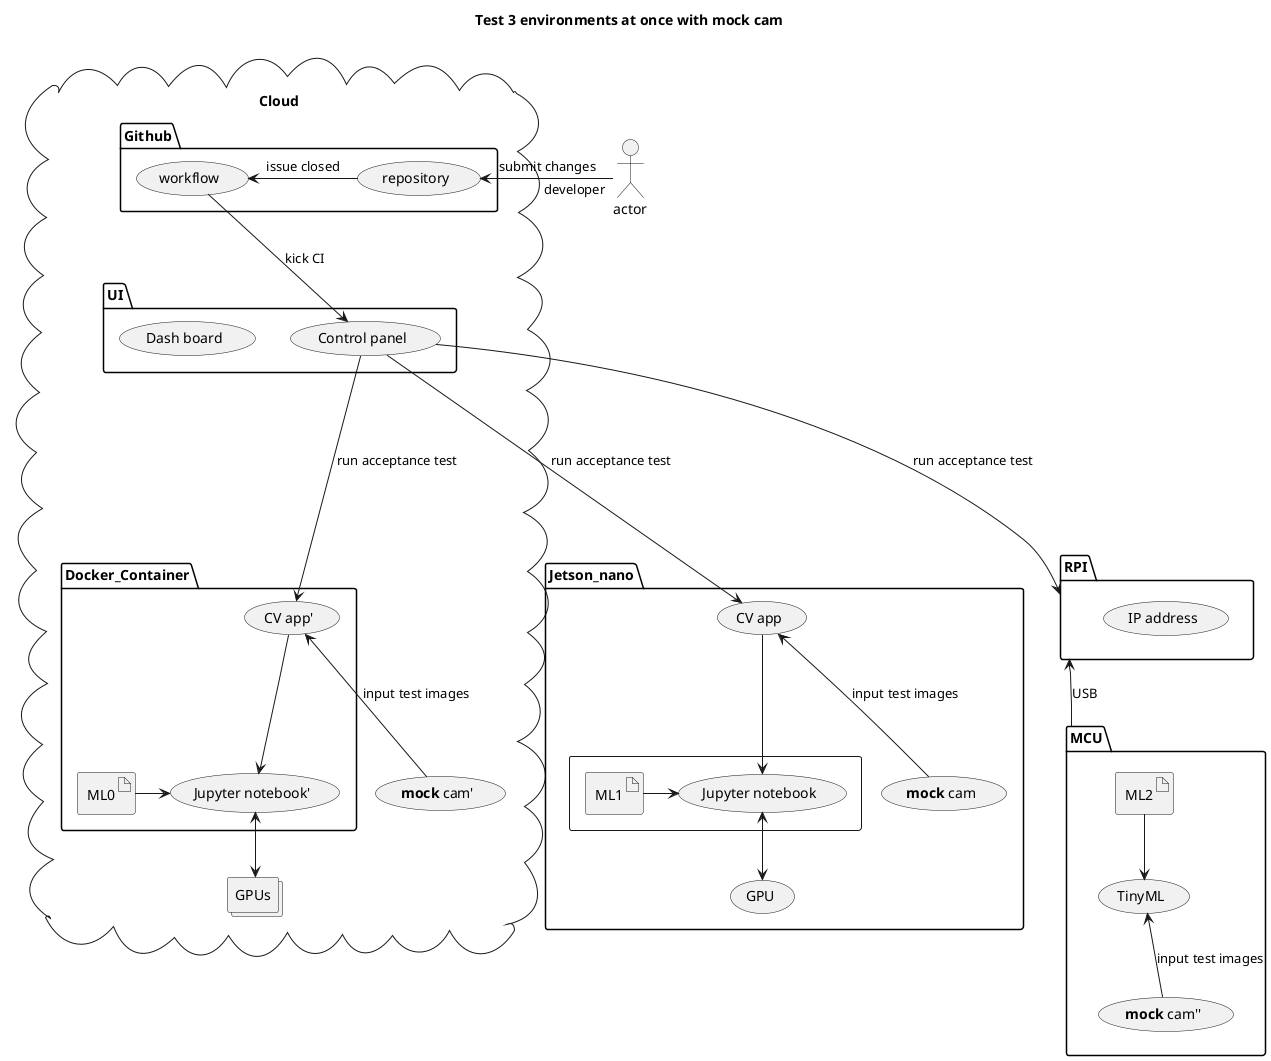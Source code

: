 @startuml

title "Test 3 environments at once with mock cam"

cloud Cloud {
	package Github {
		(workflow) <- (repository) : issue closed
	}

	package UI {
		(workflow) -down-> (Control panel) : kick CI
		(Dash board)
	}
	package Docker_Container {
		  artifact "ML0"
		  (Jupyter notebook')
		  (CV app')
	}
	collections "GPUs"
"ML0" -right-> (Jupyter notebook')
(CV app') -down-> (Jupyter notebook')
(Jupyter notebook') <-down-> GPUs
(CV app') <-down- (**mock** cam') : input test images
}

actor "developer" --left--> (repository) : submit changes

package Jetson_nano {
	rectangle {
		  artifact "ML1"
		  (Jupyter notebook)
		  (CV app')
	}

"ML1" -right-> (Jupyter notebook)
(CV app) -down-> (Jupyter notebook)
(Jupyter notebook) <-down-> (GPU)
(CV app) <-down- (**mock** cam) : input test images
}

(Control panel) --down--> (CV app) : run acceptance test
(Control panel) --down--> (CV app') : run acceptance test
(Control panel) --down--> RPI : run acceptance test

package RPI {
	(IP address)
}

package MCU {
        artifact "ML2"
	ML2 -down-> (TinyML)
	(TinyML) <-down- (**mock** cam'') : input test images 
}

RPI <-down- MCU : USB


@enduml